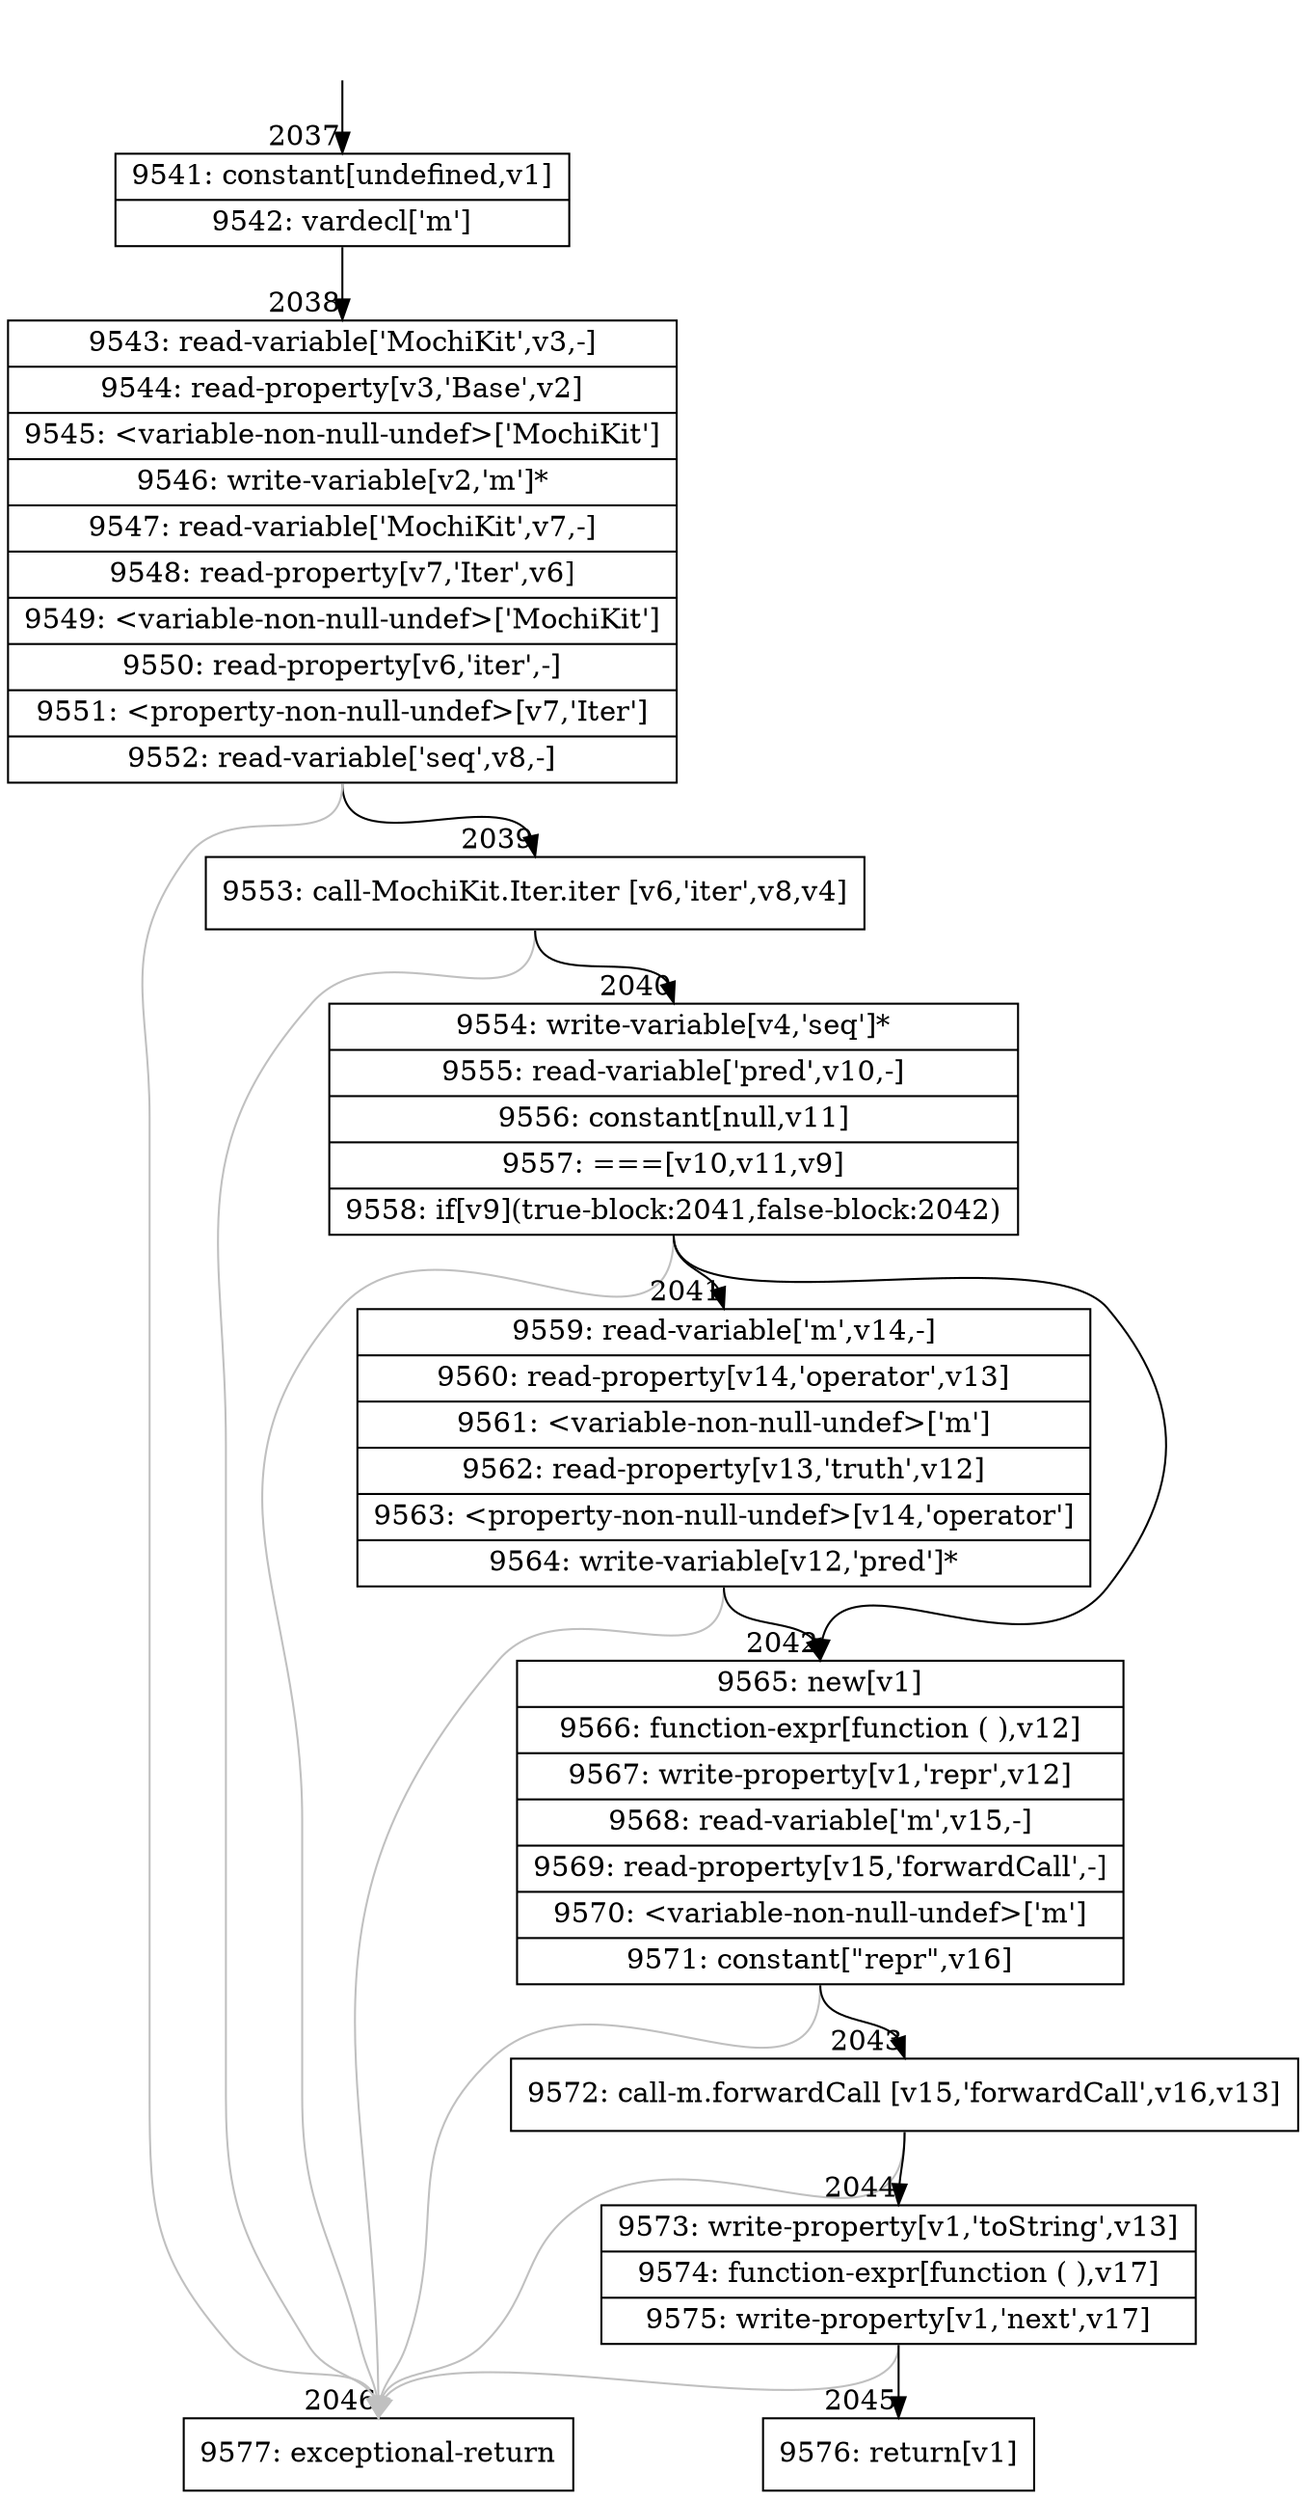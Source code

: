 digraph {
rankdir="TD"
BB_entry146[shape=none,label=""];
BB_entry146 -> BB2037 [tailport=s, headport=n, headlabel="    2037"]
BB2037 [shape=record label="{9541: constant[undefined,v1]|9542: vardecl['m']}" ] 
BB2037 -> BB2038 [tailport=s, headport=n, headlabel="      2038"]
BB2038 [shape=record label="{9543: read-variable['MochiKit',v3,-]|9544: read-property[v3,'Base',v2]|9545: \<variable-non-null-undef\>['MochiKit']|9546: write-variable[v2,'m']*|9547: read-variable['MochiKit',v7,-]|9548: read-property[v7,'Iter',v6]|9549: \<variable-non-null-undef\>['MochiKit']|9550: read-property[v6,'iter',-]|9551: \<property-non-null-undef\>[v7,'Iter']|9552: read-variable['seq',v8,-]}" ] 
BB2038 -> BB2039 [tailport=s, headport=n, headlabel="      2039"]
BB2038 -> BB2046 [tailport=s, headport=n, color=gray, headlabel="      2046"]
BB2039 [shape=record label="{9553: call-MochiKit.Iter.iter [v6,'iter',v8,v4]}" ] 
BB2039 -> BB2040 [tailport=s, headport=n, headlabel="      2040"]
BB2039 -> BB2046 [tailport=s, headport=n, color=gray]
BB2040 [shape=record label="{9554: write-variable[v4,'seq']*|9555: read-variable['pred',v10,-]|9556: constant[null,v11]|9557: ===[v10,v11,v9]|9558: if[v9](true-block:2041,false-block:2042)}" ] 
BB2040 -> BB2041 [tailport=s, headport=n, headlabel="      2041"]
BB2040 -> BB2042 [tailport=s, headport=n, headlabel="      2042"]
BB2040 -> BB2046 [tailport=s, headport=n, color=gray]
BB2041 [shape=record label="{9559: read-variable['m',v14,-]|9560: read-property[v14,'operator',v13]|9561: \<variable-non-null-undef\>['m']|9562: read-property[v13,'truth',v12]|9563: \<property-non-null-undef\>[v14,'operator']|9564: write-variable[v12,'pred']*}" ] 
BB2041 -> BB2042 [tailport=s, headport=n]
BB2041 -> BB2046 [tailport=s, headport=n, color=gray]
BB2042 [shape=record label="{9565: new[v1]|9566: function-expr[function ( ),v12]|9567: write-property[v1,'repr',v12]|9568: read-variable['m',v15,-]|9569: read-property[v15,'forwardCall',-]|9570: \<variable-non-null-undef\>['m']|9571: constant[\"repr\",v16]}" ] 
BB2042 -> BB2043 [tailport=s, headport=n, headlabel="      2043"]
BB2042 -> BB2046 [tailport=s, headport=n, color=gray]
BB2043 [shape=record label="{9572: call-m.forwardCall [v15,'forwardCall',v16,v13]}" ] 
BB2043 -> BB2044 [tailport=s, headport=n, headlabel="      2044"]
BB2043 -> BB2046 [tailport=s, headport=n, color=gray]
BB2044 [shape=record label="{9573: write-property[v1,'toString',v13]|9574: function-expr[function ( ),v17]|9575: write-property[v1,'next',v17]}" ] 
BB2044 -> BB2045 [tailport=s, headport=n, headlabel="      2045"]
BB2044 -> BB2046 [tailport=s, headport=n, color=gray]
BB2045 [shape=record label="{9576: return[v1]}" ] 
BB2046 [shape=record label="{9577: exceptional-return}" ] 
//#$~ 1213
}
